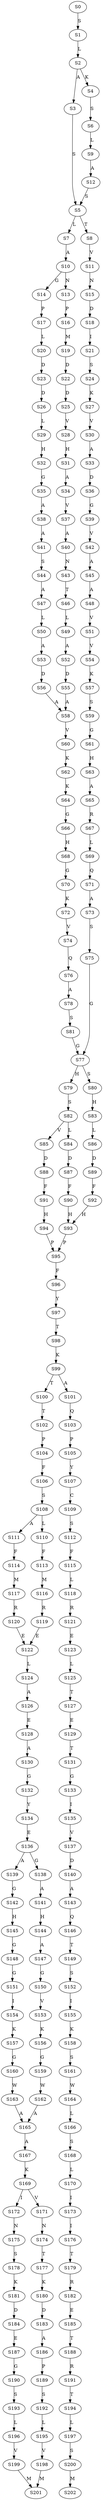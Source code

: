 strict digraph  {
	S0 -> S1 [ label = S ];
	S1 -> S2 [ label = L ];
	S2 -> S3 [ label = A ];
	S2 -> S4 [ label = K ];
	S3 -> S5 [ label = S ];
	S4 -> S6 [ label = S ];
	S5 -> S7 [ label = L ];
	S5 -> S8 [ label = T ];
	S6 -> S9 [ label = L ];
	S7 -> S10 [ label = A ];
	S8 -> S11 [ label = V ];
	S9 -> S12 [ label = A ];
	S10 -> S13 [ label = N ];
	S10 -> S14 [ label = G ];
	S11 -> S15 [ label = N ];
	S12 -> S5 [ label = S ];
	S13 -> S16 [ label = P ];
	S14 -> S17 [ label = P ];
	S15 -> S18 [ label = D ];
	S16 -> S19 [ label = M ];
	S17 -> S20 [ label = L ];
	S18 -> S21 [ label = I ];
	S19 -> S22 [ label = D ];
	S20 -> S23 [ label = D ];
	S21 -> S24 [ label = S ];
	S22 -> S25 [ label = D ];
	S23 -> S26 [ label = D ];
	S24 -> S27 [ label = K ];
	S25 -> S28 [ label = V ];
	S26 -> S29 [ label = L ];
	S27 -> S30 [ label = V ];
	S28 -> S31 [ label = H ];
	S29 -> S32 [ label = H ];
	S30 -> S33 [ label = A ];
	S31 -> S34 [ label = A ];
	S32 -> S35 [ label = G ];
	S33 -> S36 [ label = D ];
	S34 -> S37 [ label = V ];
	S35 -> S38 [ label = A ];
	S36 -> S39 [ label = G ];
	S37 -> S40 [ label = A ];
	S38 -> S41 [ label = A ];
	S39 -> S42 [ label = V ];
	S40 -> S43 [ label = N ];
	S41 -> S44 [ label = S ];
	S42 -> S45 [ label = A ];
	S43 -> S46 [ label = T ];
	S44 -> S47 [ label = A ];
	S45 -> S48 [ label = A ];
	S46 -> S49 [ label = L ];
	S47 -> S50 [ label = L ];
	S48 -> S51 [ label = V ];
	S49 -> S52 [ label = A ];
	S50 -> S53 [ label = A ];
	S51 -> S54 [ label = V ];
	S52 -> S55 [ label = D ];
	S53 -> S56 [ label = D ];
	S54 -> S57 [ label = K ];
	S55 -> S58 [ label = A ];
	S56 -> S58 [ label = A ];
	S57 -> S59 [ label = S ];
	S58 -> S60 [ label = V ];
	S59 -> S61 [ label = G ];
	S60 -> S62 [ label = K ];
	S61 -> S63 [ label = H ];
	S62 -> S64 [ label = K ];
	S63 -> S65 [ label = A ];
	S64 -> S66 [ label = G ];
	S65 -> S67 [ label = R ];
	S66 -> S68 [ label = H ];
	S67 -> S69 [ label = L ];
	S68 -> S70 [ label = G ];
	S69 -> S71 [ label = Q ];
	S70 -> S72 [ label = K ];
	S71 -> S73 [ label = A ];
	S72 -> S74 [ label = V ];
	S73 -> S75 [ label = S ];
	S74 -> S76 [ label = Q ];
	S75 -> S77 [ label = G ];
	S76 -> S78 [ label = A ];
	S77 -> S79 [ label = H ];
	S77 -> S80 [ label = S ];
	S78 -> S81 [ label = S ];
	S79 -> S82 [ label = S ];
	S80 -> S83 [ label = H ];
	S81 -> S77 [ label = G ];
	S82 -> S84 [ label = L ];
	S82 -> S85 [ label = V ];
	S83 -> S86 [ label = L ];
	S84 -> S87 [ label = D ];
	S85 -> S88 [ label = D ];
	S86 -> S89 [ label = D ];
	S87 -> S90 [ label = F ];
	S88 -> S91 [ label = F ];
	S89 -> S92 [ label = F ];
	S90 -> S93 [ label = H ];
	S91 -> S94 [ label = H ];
	S92 -> S93 [ label = H ];
	S93 -> S95 [ label = P ];
	S94 -> S95 [ label = P ];
	S95 -> S96 [ label = F ];
	S96 -> S97 [ label = Y ];
	S97 -> S98 [ label = T ];
	S98 -> S99 [ label = K ];
	S99 -> S100 [ label = T ];
	S99 -> S101 [ label = A ];
	S100 -> S102 [ label = T ];
	S101 -> S103 [ label = Q ];
	S102 -> S104 [ label = P ];
	S103 -> S105 [ label = P ];
	S104 -> S106 [ label = F ];
	S105 -> S107 [ label = Y ];
	S106 -> S108 [ label = S ];
	S107 -> S109 [ label = C ];
	S108 -> S110 [ label = L ];
	S108 -> S111 [ label = A ];
	S109 -> S112 [ label = S ];
	S110 -> S113 [ label = F ];
	S111 -> S114 [ label = F ];
	S112 -> S115 [ label = F ];
	S113 -> S116 [ label = M ];
	S114 -> S117 [ label = M ];
	S115 -> S118 [ label = L ];
	S116 -> S119 [ label = R ];
	S117 -> S120 [ label = R ];
	S118 -> S121 [ label = R ];
	S119 -> S122 [ label = E ];
	S120 -> S122 [ label = E ];
	S121 -> S123 [ label = E ];
	S122 -> S124 [ label = L ];
	S123 -> S125 [ label = L ];
	S124 -> S126 [ label = A ];
	S125 -> S127 [ label = T ];
	S126 -> S128 [ label = E ];
	S127 -> S129 [ label = E ];
	S128 -> S130 [ label = A ];
	S129 -> S131 [ label = T ];
	S130 -> S132 [ label = G ];
	S131 -> S133 [ label = G ];
	S132 -> S134 [ label = Y ];
	S133 -> S135 [ label = I ];
	S134 -> S136 [ label = E ];
	S135 -> S137 [ label = V ];
	S136 -> S138 [ label = G ];
	S136 -> S139 [ label = A ];
	S137 -> S140 [ label = D ];
	S138 -> S141 [ label = A ];
	S139 -> S142 [ label = G ];
	S140 -> S143 [ label = A ];
	S141 -> S144 [ label = H ];
	S142 -> S145 [ label = H ];
	S143 -> S146 [ label = Q ];
	S144 -> S147 [ label = A ];
	S145 -> S148 [ label = G ];
	S146 -> S149 [ label = T ];
	S147 -> S150 [ label = G ];
	S148 -> S151 [ label = G ];
	S149 -> S152 [ label = S ];
	S150 -> S153 [ label = V ];
	S151 -> S154 [ label = I ];
	S152 -> S155 [ label = I ];
	S153 -> S156 [ label = K ];
	S154 -> S157 [ label = K ];
	S155 -> S158 [ label = K ];
	S156 -> S159 [ label = G ];
	S157 -> S160 [ label = G ];
	S158 -> S161 [ label = S ];
	S159 -> S162 [ label = W ];
	S160 -> S163 [ label = W ];
	S161 -> S164 [ label = W ];
	S162 -> S165 [ label = A ];
	S163 -> S165 [ label = A ];
	S164 -> S166 [ label = L ];
	S165 -> S167 [ label = A ];
	S166 -> S168 [ label = S ];
	S167 -> S169 [ label = K ];
	S168 -> S170 [ label = L ];
	S169 -> S171 [ label = V ];
	S169 -> S172 [ label = I ];
	S170 -> S173 [ label = I ];
	S171 -> S174 [ label = N ];
	S172 -> S175 [ label = N ];
	S173 -> S176 [ label = I ];
	S174 -> S177 [ label = T ];
	S175 -> S178 [ label = S ];
	S176 -> S179 [ label = T ];
	S177 -> S180 [ label = K ];
	S178 -> S181 [ label = K ];
	S179 -> S182 [ label = R ];
	S180 -> S183 [ label = D ];
	S181 -> S184 [ label = D ];
	S182 -> S185 [ label = E ];
	S183 -> S186 [ label = A ];
	S184 -> S187 [ label = E ];
	S185 -> S188 [ label = T ];
	S186 -> S189 [ label = P ];
	S187 -> S190 [ label = G ];
	S188 -> S191 [ label = R ];
	S189 -> S192 [ label = S ];
	S190 -> S193 [ label = S ];
	S191 -> S194 [ label = T ];
	S192 -> S195 [ label = L ];
	S193 -> S196 [ label = L ];
	S194 -> S197 [ label = L ];
	S195 -> S198 [ label = V ];
	S196 -> S199 [ label = V ];
	S197 -> S200 [ label = S ];
	S198 -> S201 [ label = M ];
	S199 -> S201 [ label = M ];
	S200 -> S202 [ label = M ];
}

